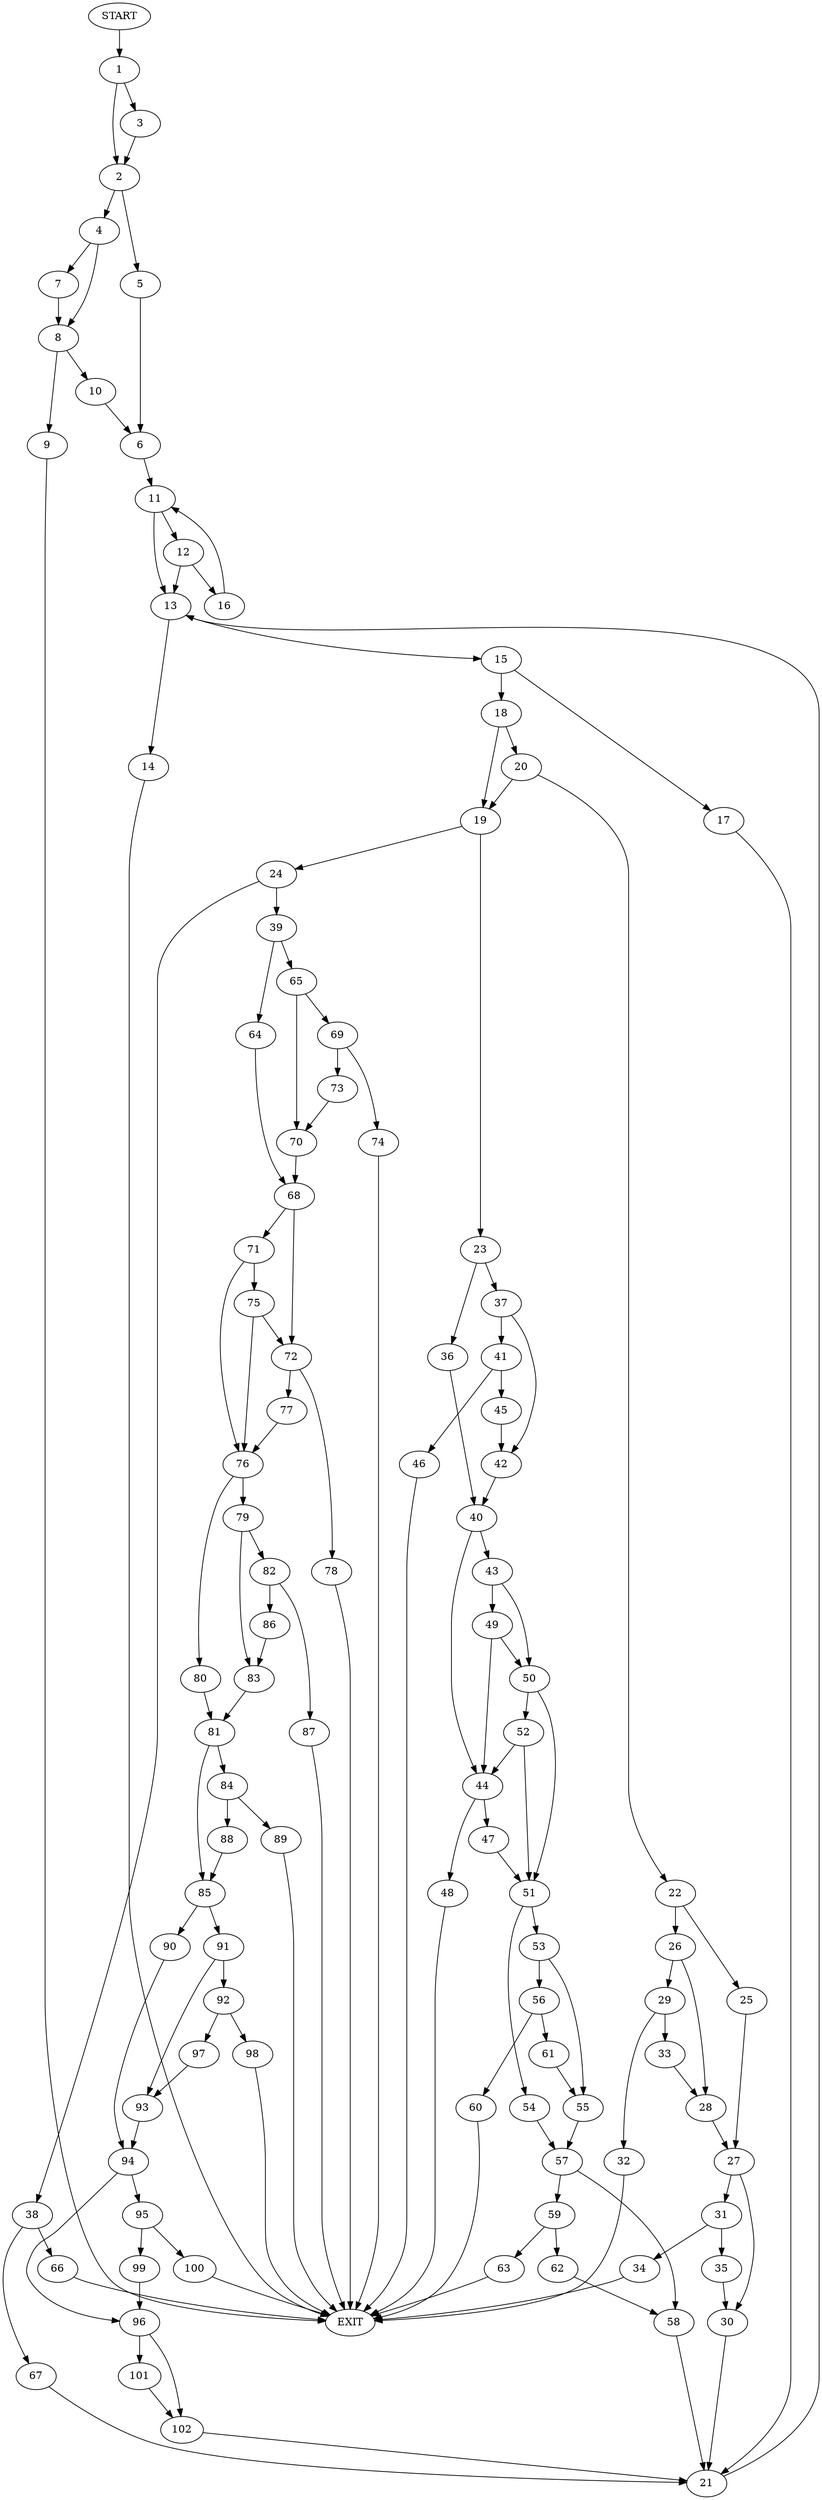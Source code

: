 digraph {
0 [label="START"]
103 [label="EXIT"]
0 -> 1
1 -> 2
1 -> 3
3 -> 2
2 -> 4
2 -> 5
5 -> 6
4 -> 7
4 -> 8
7 -> 8
8 -> 9
8 -> 10
10 -> 6
9 -> 103
6 -> 11
11 -> 12
11 -> 13
13 -> 14
13 -> 15
12 -> 16
12 -> 13
16 -> 11
15 -> 17
15 -> 18
14 -> 103
18 -> 19
18 -> 20
17 -> 21
21 -> 13
20 -> 19
20 -> 22
19 -> 23
19 -> 24
22 -> 25
22 -> 26
25 -> 27
26 -> 28
26 -> 29
27 -> 30
27 -> 31
29 -> 32
29 -> 33
28 -> 27
33 -> 28
32 -> 103
30 -> 21
31 -> 34
31 -> 35
35 -> 30
34 -> 103
23 -> 36
23 -> 37
24 -> 38
24 -> 39
36 -> 40
37 -> 41
37 -> 42
40 -> 43
40 -> 44
41 -> 45
41 -> 46
42 -> 40
46 -> 103
45 -> 42
44 -> 47
44 -> 48
43 -> 49
43 -> 50
49 -> 50
49 -> 44
50 -> 51
50 -> 52
51 -> 53
51 -> 54
52 -> 51
52 -> 44
48 -> 103
47 -> 51
53 -> 55
53 -> 56
54 -> 57
57 -> 58
57 -> 59
56 -> 60
56 -> 61
55 -> 57
60 -> 103
61 -> 55
58 -> 21
59 -> 62
59 -> 63
63 -> 103
62 -> 58
39 -> 64
39 -> 65
38 -> 66
38 -> 67
64 -> 68
65 -> 69
65 -> 70
68 -> 71
68 -> 72
70 -> 68
69 -> 73
69 -> 74
74 -> 103
73 -> 70
71 -> 75
71 -> 76
72 -> 77
72 -> 78
75 -> 76
75 -> 72
76 -> 79
76 -> 80
77 -> 76
78 -> 103
80 -> 81
79 -> 82
79 -> 83
81 -> 84
81 -> 85
83 -> 81
82 -> 86
82 -> 87
87 -> 103
86 -> 83
84 -> 88
84 -> 89
85 -> 90
85 -> 91
88 -> 85
89 -> 103
91 -> 92
91 -> 93
90 -> 94
94 -> 95
94 -> 96
93 -> 94
92 -> 97
92 -> 98
97 -> 93
98 -> 103
95 -> 99
95 -> 100
96 -> 101
96 -> 102
100 -> 103
99 -> 96
102 -> 21
101 -> 102
67 -> 21
66 -> 103
}
